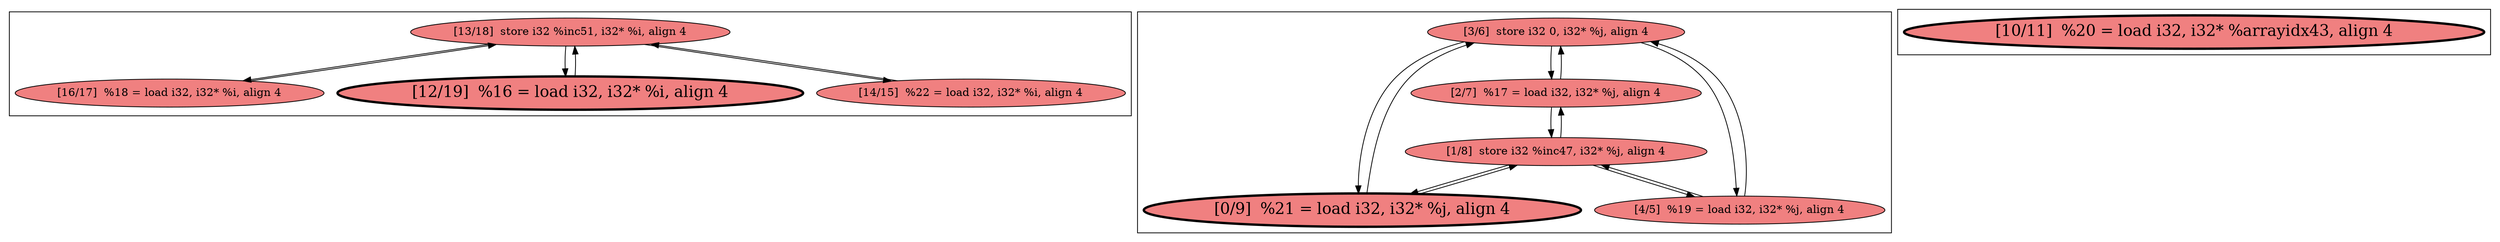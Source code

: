 
digraph G {



node816->node813 [ ]
node811->node809 [ ]
node810->node811 [ ]
node809->node811 [ ]
node816->node815 [ ]
node815->node816 [ ]
node813->node816 [ ]
node812->node809 [ ]
node809->node812 [ ]
node812->node808 [ ]
node814->node816 [ ]
node812->node810 [ ]
node810->node812 [ ]
node808->node812 [ ]
node811->node810 [ ]
node811->node808 [ ]
node808->node811 [ ]
node816->node814 [ ]


subgraph cluster2 {


node817 [penwidth=3.0,fontsize=20,fillcolor=lightcoral,label="[10/11]  %20 = load i32, i32* %arrayidx43, align 4",shape=ellipse,style=filled ]



}

subgraph cluster0 {


node812 [fillcolor=lightcoral,label="[1/8]  store i32 %inc47, i32* %j, align 4",shape=ellipse,style=filled ]
node811 [fillcolor=lightcoral,label="[3/6]  store i32 0, i32* %j, align 4",shape=ellipse,style=filled ]
node810 [penwidth=3.0,fontsize=20,fillcolor=lightcoral,label="[0/9]  %21 = load i32, i32* %j, align 4",shape=ellipse,style=filled ]
node808 [fillcolor=lightcoral,label="[4/5]  %19 = load i32, i32* %j, align 4",shape=ellipse,style=filled ]
node809 [fillcolor=lightcoral,label="[2/7]  %17 = load i32, i32* %j, align 4",shape=ellipse,style=filled ]



}

subgraph cluster1 {


node816 [fillcolor=lightcoral,label="[13/18]  store i32 %inc51, i32* %i, align 4",shape=ellipse,style=filled ]
node815 [penwidth=3.0,fontsize=20,fillcolor=lightcoral,label="[12/19]  %16 = load i32, i32* %i, align 4",shape=ellipse,style=filled ]
node813 [fillcolor=lightcoral,label="[16/17]  %18 = load i32, i32* %i, align 4",shape=ellipse,style=filled ]
node814 [fillcolor=lightcoral,label="[14/15]  %22 = load i32, i32* %i, align 4",shape=ellipse,style=filled ]



}

}
